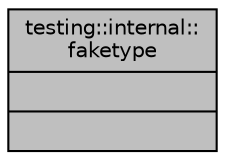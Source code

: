 digraph "testing::internal::faketype"
{
 // LATEX_PDF_SIZE
  bgcolor="transparent";
  edge [fontname="Helvetica",fontsize="10",labelfontname="Helvetica",labelfontsize="10"];
  node [fontname="Helvetica",fontsize="10",shape=record];
  Node1 [label="{testing::internal::\lfaketype\n||}",height=0.2,width=0.4,color="black", fillcolor="grey75", style="filled", fontcolor="black",tooltip=" "];
}
